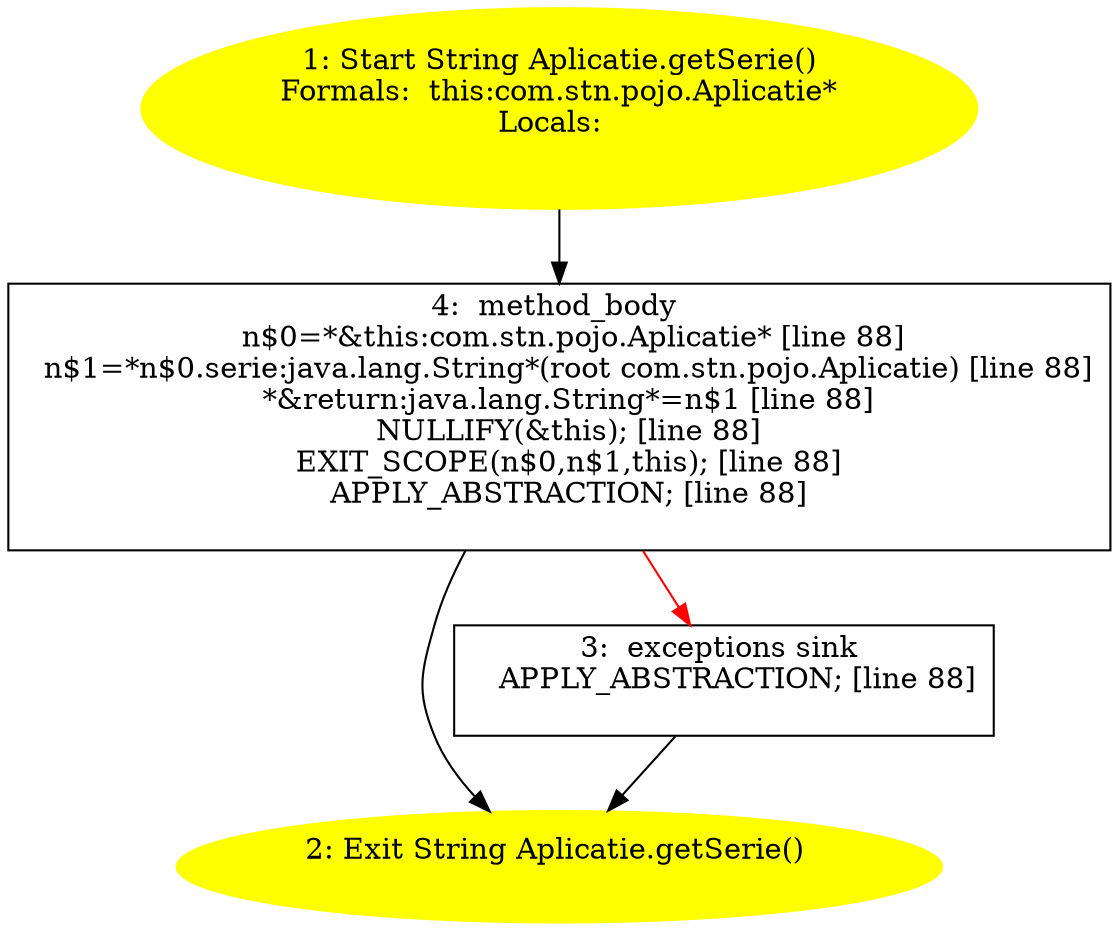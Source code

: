 /* @generated */
digraph cfg {
"com.stn.pojo.Aplicatie.getSerie():java.lang.String.53f30d6b098eae89e7f31a7a21a2237d_1" [label="1: Start String Aplicatie.getSerie()\nFormals:  this:com.stn.pojo.Aplicatie*\nLocals:  \n  " color=yellow style=filled]
	

	 "com.stn.pojo.Aplicatie.getSerie():java.lang.String.53f30d6b098eae89e7f31a7a21a2237d_1" -> "com.stn.pojo.Aplicatie.getSerie():java.lang.String.53f30d6b098eae89e7f31a7a21a2237d_4" ;
"com.stn.pojo.Aplicatie.getSerie():java.lang.String.53f30d6b098eae89e7f31a7a21a2237d_2" [label="2: Exit String Aplicatie.getSerie() \n  " color=yellow style=filled]
	

"com.stn.pojo.Aplicatie.getSerie():java.lang.String.53f30d6b098eae89e7f31a7a21a2237d_3" [label="3:  exceptions sink \n   APPLY_ABSTRACTION; [line 88]\n " shape="box"]
	

	 "com.stn.pojo.Aplicatie.getSerie():java.lang.String.53f30d6b098eae89e7f31a7a21a2237d_3" -> "com.stn.pojo.Aplicatie.getSerie():java.lang.String.53f30d6b098eae89e7f31a7a21a2237d_2" ;
"com.stn.pojo.Aplicatie.getSerie():java.lang.String.53f30d6b098eae89e7f31a7a21a2237d_4" [label="4:  method_body \n   n$0=*&this:com.stn.pojo.Aplicatie* [line 88]\n  n$1=*n$0.serie:java.lang.String*(root com.stn.pojo.Aplicatie) [line 88]\n  *&return:java.lang.String*=n$1 [line 88]\n  NULLIFY(&this); [line 88]\n  EXIT_SCOPE(n$0,n$1,this); [line 88]\n  APPLY_ABSTRACTION; [line 88]\n " shape="box"]
	

	 "com.stn.pojo.Aplicatie.getSerie():java.lang.String.53f30d6b098eae89e7f31a7a21a2237d_4" -> "com.stn.pojo.Aplicatie.getSerie():java.lang.String.53f30d6b098eae89e7f31a7a21a2237d_2" ;
	 "com.stn.pojo.Aplicatie.getSerie():java.lang.String.53f30d6b098eae89e7f31a7a21a2237d_4" -> "com.stn.pojo.Aplicatie.getSerie():java.lang.String.53f30d6b098eae89e7f31a7a21a2237d_3" [color="red" ];
}
